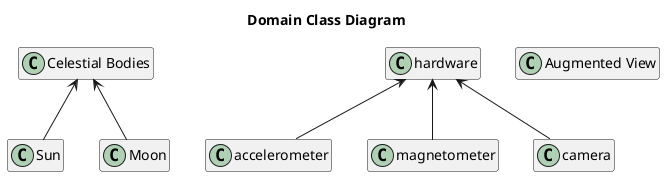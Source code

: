 @startuml
title Domain Class Diagram

class "Celestial Bodies" as bod
class Sun
class Moon

class hardware
class accelerometer
class magnetometer
class camera

hardware <-- accelerometer
hardware <-- magnetometer
hardware <-- camera

bod <-- Sun
bod <-- Moon

class "Augmented View"

hide empty members

hide methods

@enduml